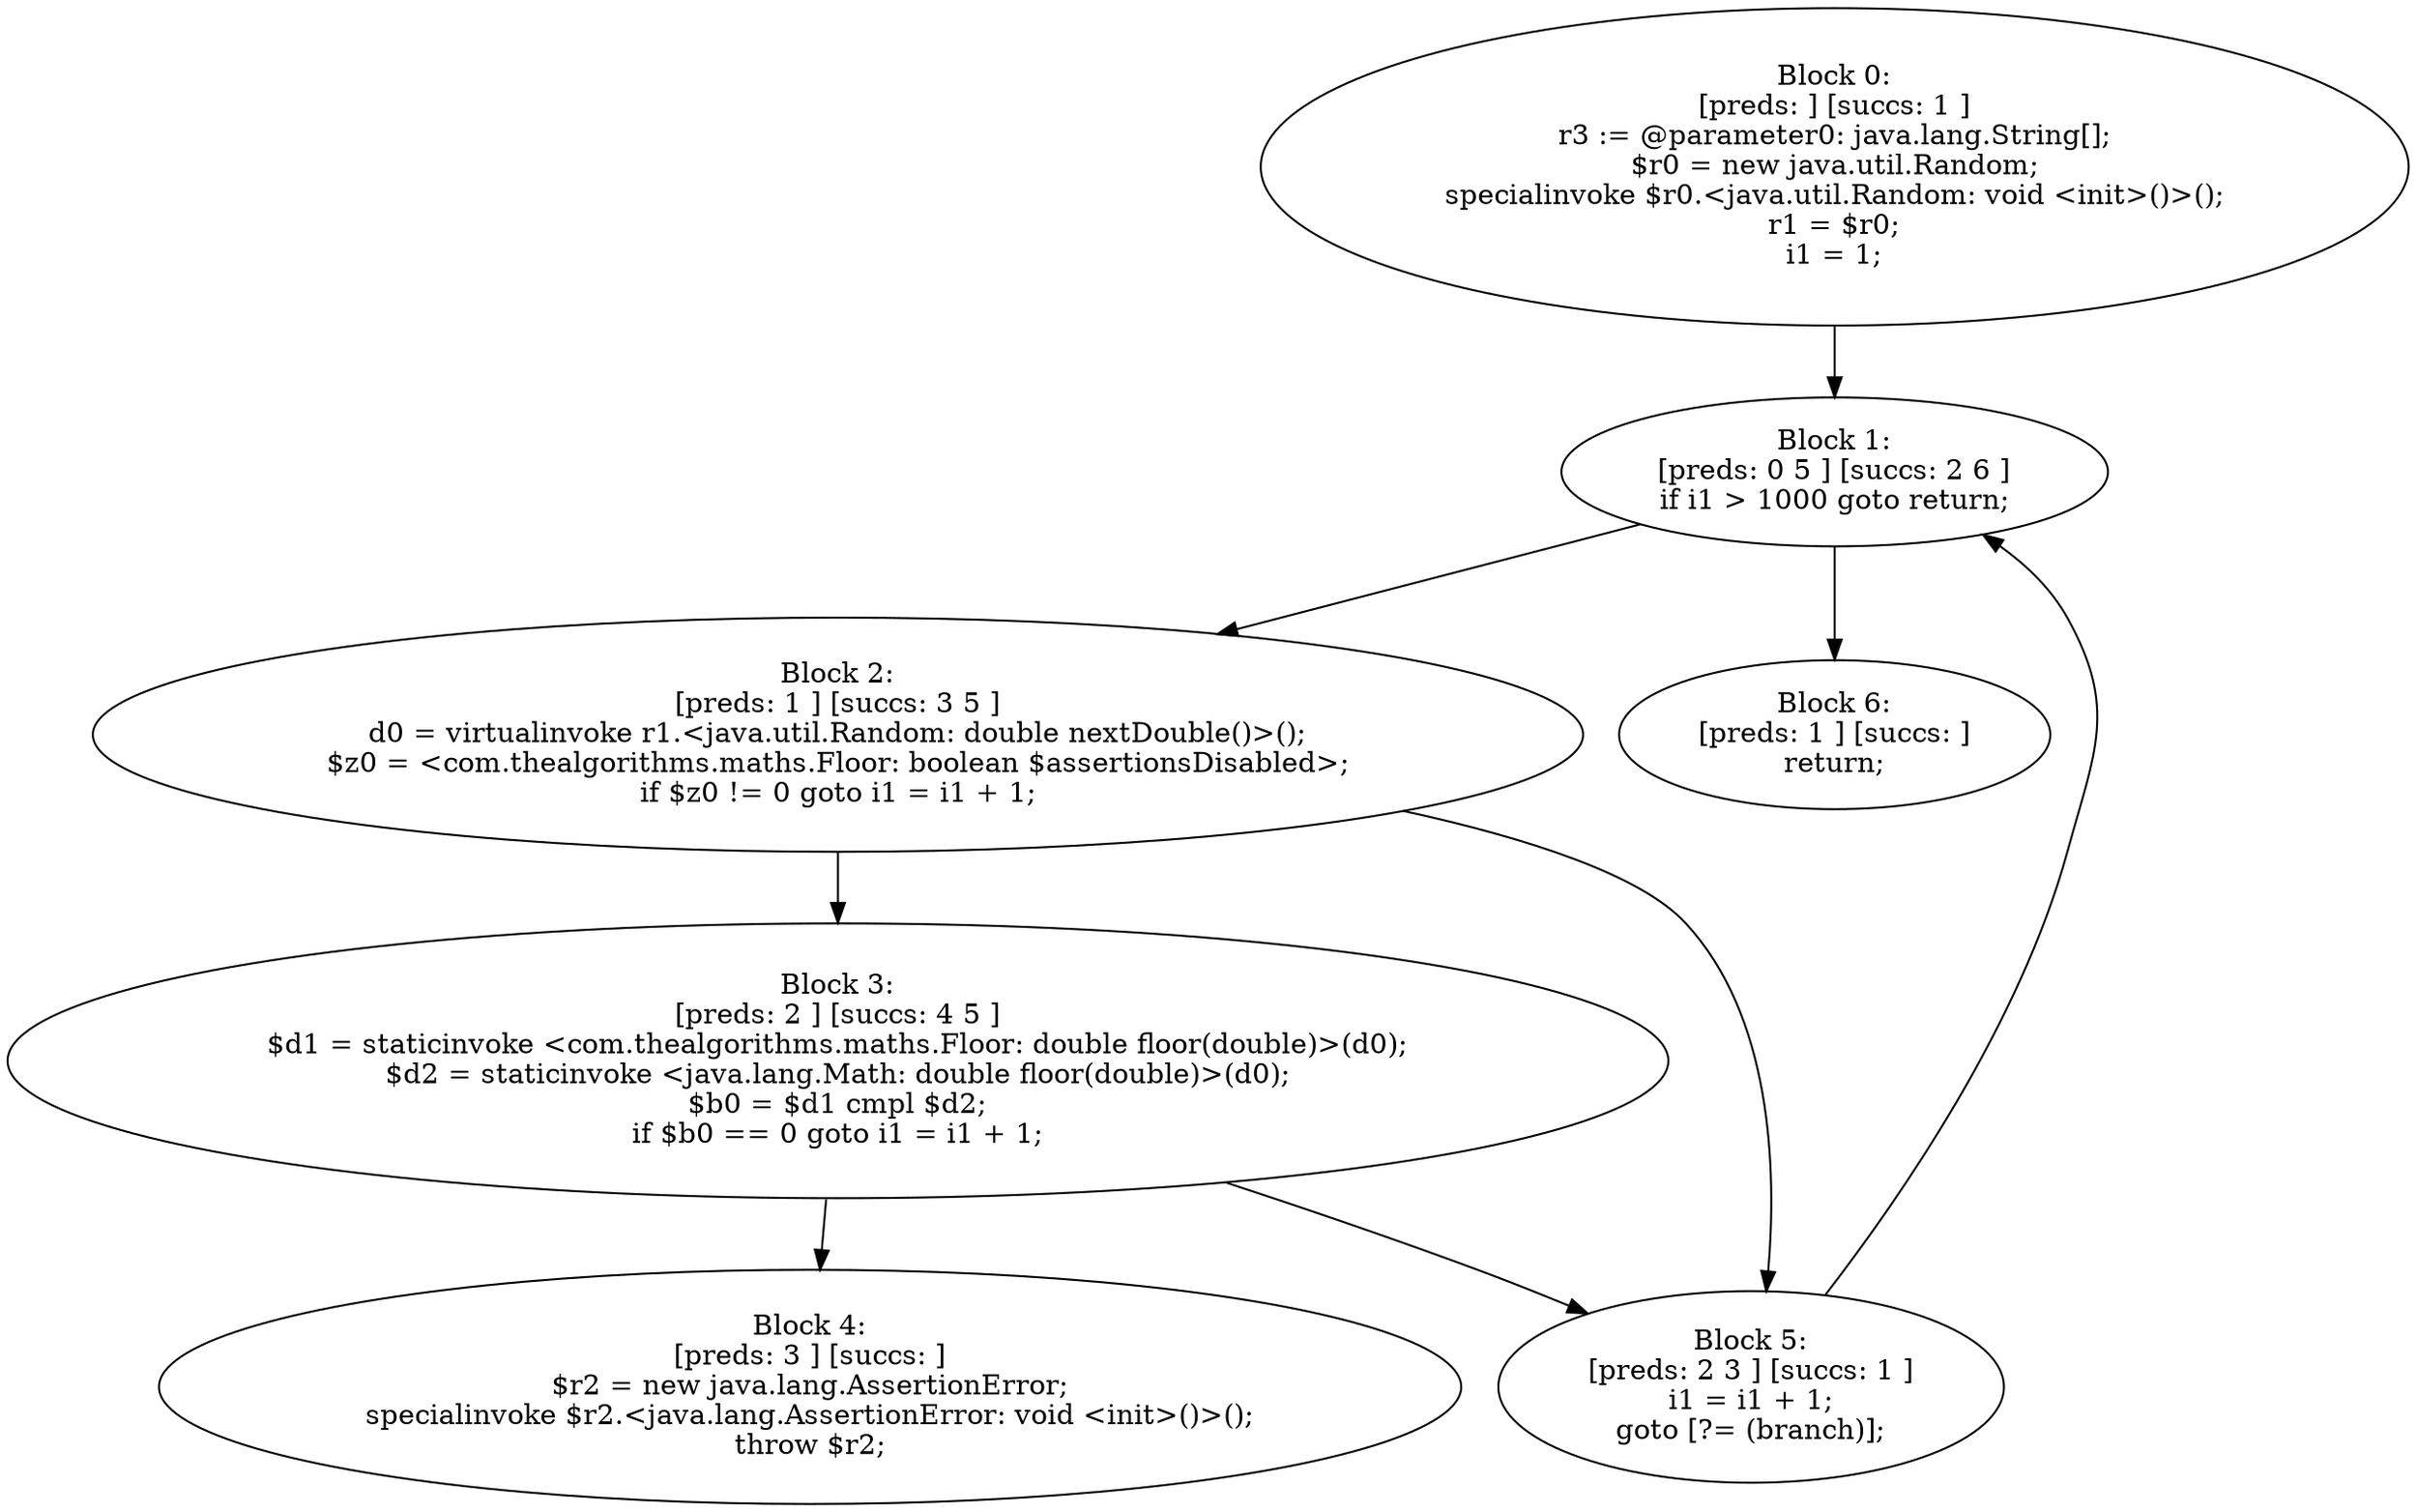 digraph "unitGraph" {
    "Block 0:
[preds: ] [succs: 1 ]
r3 := @parameter0: java.lang.String[];
$r0 = new java.util.Random;
specialinvoke $r0.<java.util.Random: void <init>()>();
r1 = $r0;
i1 = 1;
"
    "Block 1:
[preds: 0 5 ] [succs: 2 6 ]
if i1 > 1000 goto return;
"
    "Block 2:
[preds: 1 ] [succs: 3 5 ]
d0 = virtualinvoke r1.<java.util.Random: double nextDouble()>();
$z0 = <com.thealgorithms.maths.Floor: boolean $assertionsDisabled>;
if $z0 != 0 goto i1 = i1 + 1;
"
    "Block 3:
[preds: 2 ] [succs: 4 5 ]
$d1 = staticinvoke <com.thealgorithms.maths.Floor: double floor(double)>(d0);
$d2 = staticinvoke <java.lang.Math: double floor(double)>(d0);
$b0 = $d1 cmpl $d2;
if $b0 == 0 goto i1 = i1 + 1;
"
    "Block 4:
[preds: 3 ] [succs: ]
$r2 = new java.lang.AssertionError;
specialinvoke $r2.<java.lang.AssertionError: void <init>()>();
throw $r2;
"
    "Block 5:
[preds: 2 3 ] [succs: 1 ]
i1 = i1 + 1;
goto [?= (branch)];
"
    "Block 6:
[preds: 1 ] [succs: ]
return;
"
    "Block 0:
[preds: ] [succs: 1 ]
r3 := @parameter0: java.lang.String[];
$r0 = new java.util.Random;
specialinvoke $r0.<java.util.Random: void <init>()>();
r1 = $r0;
i1 = 1;
"->"Block 1:
[preds: 0 5 ] [succs: 2 6 ]
if i1 > 1000 goto return;
";
    "Block 1:
[preds: 0 5 ] [succs: 2 6 ]
if i1 > 1000 goto return;
"->"Block 2:
[preds: 1 ] [succs: 3 5 ]
d0 = virtualinvoke r1.<java.util.Random: double nextDouble()>();
$z0 = <com.thealgorithms.maths.Floor: boolean $assertionsDisabled>;
if $z0 != 0 goto i1 = i1 + 1;
";
    "Block 1:
[preds: 0 5 ] [succs: 2 6 ]
if i1 > 1000 goto return;
"->"Block 6:
[preds: 1 ] [succs: ]
return;
";
    "Block 2:
[preds: 1 ] [succs: 3 5 ]
d0 = virtualinvoke r1.<java.util.Random: double nextDouble()>();
$z0 = <com.thealgorithms.maths.Floor: boolean $assertionsDisabled>;
if $z0 != 0 goto i1 = i1 + 1;
"->"Block 3:
[preds: 2 ] [succs: 4 5 ]
$d1 = staticinvoke <com.thealgorithms.maths.Floor: double floor(double)>(d0);
$d2 = staticinvoke <java.lang.Math: double floor(double)>(d0);
$b0 = $d1 cmpl $d2;
if $b0 == 0 goto i1 = i1 + 1;
";
    "Block 2:
[preds: 1 ] [succs: 3 5 ]
d0 = virtualinvoke r1.<java.util.Random: double nextDouble()>();
$z0 = <com.thealgorithms.maths.Floor: boolean $assertionsDisabled>;
if $z0 != 0 goto i1 = i1 + 1;
"->"Block 5:
[preds: 2 3 ] [succs: 1 ]
i1 = i1 + 1;
goto [?= (branch)];
";
    "Block 3:
[preds: 2 ] [succs: 4 5 ]
$d1 = staticinvoke <com.thealgorithms.maths.Floor: double floor(double)>(d0);
$d2 = staticinvoke <java.lang.Math: double floor(double)>(d0);
$b0 = $d1 cmpl $d2;
if $b0 == 0 goto i1 = i1 + 1;
"->"Block 4:
[preds: 3 ] [succs: ]
$r2 = new java.lang.AssertionError;
specialinvoke $r2.<java.lang.AssertionError: void <init>()>();
throw $r2;
";
    "Block 3:
[preds: 2 ] [succs: 4 5 ]
$d1 = staticinvoke <com.thealgorithms.maths.Floor: double floor(double)>(d0);
$d2 = staticinvoke <java.lang.Math: double floor(double)>(d0);
$b0 = $d1 cmpl $d2;
if $b0 == 0 goto i1 = i1 + 1;
"->"Block 5:
[preds: 2 3 ] [succs: 1 ]
i1 = i1 + 1;
goto [?= (branch)];
";
    "Block 5:
[preds: 2 3 ] [succs: 1 ]
i1 = i1 + 1;
goto [?= (branch)];
"->"Block 1:
[preds: 0 5 ] [succs: 2 6 ]
if i1 > 1000 goto return;
";
}

